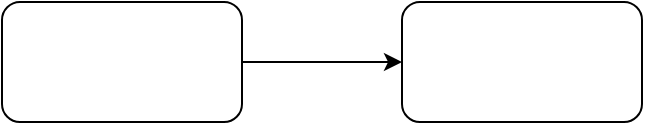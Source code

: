<mxfile version="12.1.0" type="github" pages="1"><diagram id="mLni8wSCkwEXxMAneBSx" name="第 1 页"><mxGraphModel dx="1408" dy="748" grid="1" gridSize="10" guides="1" tooltips="1" connect="1" arrows="1" fold="1" page="1" pageScale="1" pageWidth="827" pageHeight="1169" math="0" shadow="0"><root><mxCell id="0"/><mxCell id="1" parent="0"/><mxCell id="21wwd9X6lv3eyy1mYUhQ-3" value="" style="edgeStyle=orthogonalEdgeStyle;rounded=0;orthogonalLoop=1;jettySize=auto;html=1;" edge="1" parent="1" source="21wwd9X6lv3eyy1mYUhQ-1" target="21wwd9X6lv3eyy1mYUhQ-2"><mxGeometry relative="1" as="geometry"/></mxCell><mxCell id="21wwd9X6lv3eyy1mYUhQ-1" value="" style="rounded=1;whiteSpace=wrap;html=1;" vertex="1" parent="1"><mxGeometry x="120" y="210" width="120" height="60" as="geometry"/></mxCell><mxCell id="21wwd9X6lv3eyy1mYUhQ-2" value="" style="rounded=1;whiteSpace=wrap;html=1;" vertex="1" parent="1"><mxGeometry x="320" y="210" width="120" height="60" as="geometry"/></mxCell></root></mxGraphModel></diagram></mxfile>